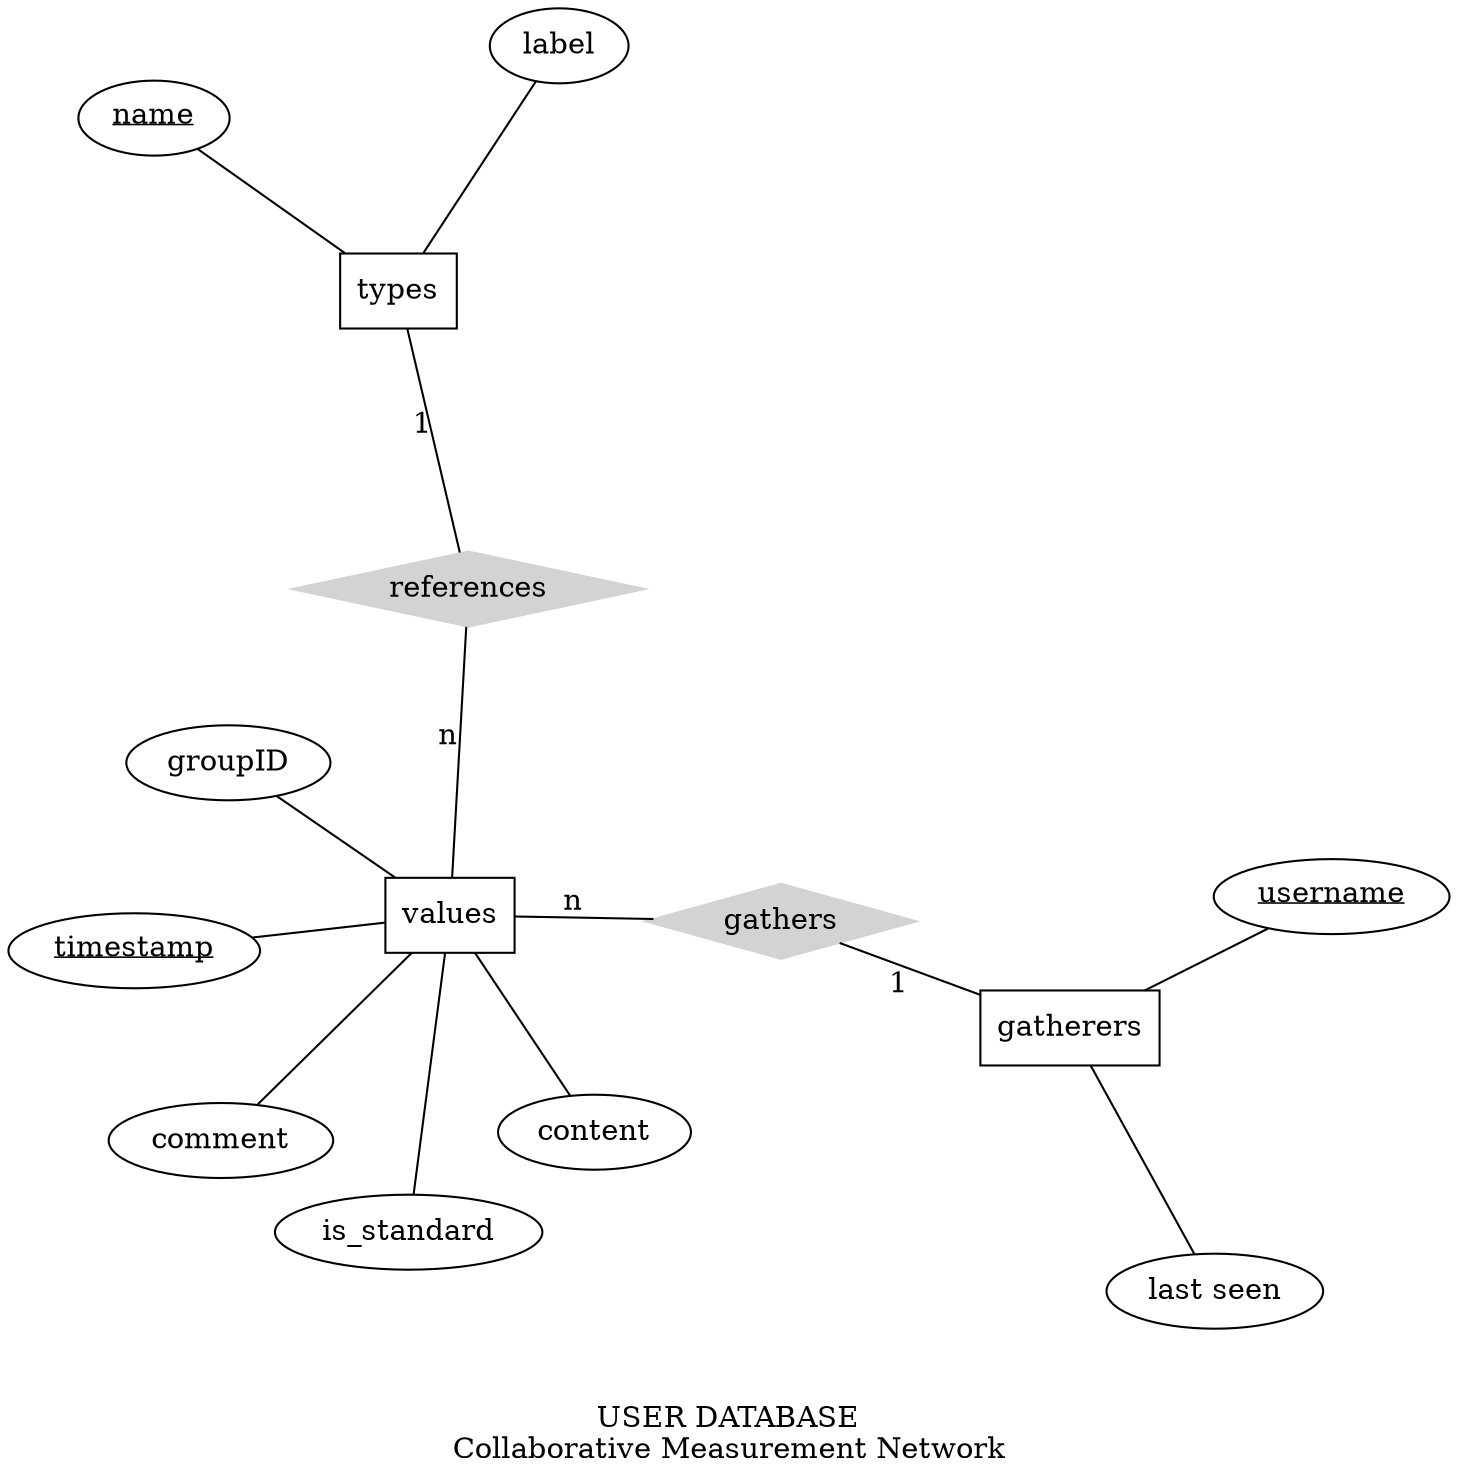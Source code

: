 graph ER {

  layout=neato;
   //overlap = scale;
   overlap = false;

  node [shape=box]; types; values; gatherers;

  node [shape=ellipse];  name0; username; label; comment; content; timestamp; status; is_standard; groupID;

  node [shape=diamond,style=filled,color=lightgrey] {"references"; "gathers"} 

  name0 -- types;
  label -- types;
  name0 [label=<<u>name</u>>];

  //name1 -- values;
  content -- values;
  is_standard -- values;
  timestamp -- values;
  comment -- values;
  //name1 [label=<<u>name</u>>];
  timestamp [label=<<u>timestamp</u>>];

  username -- gatherers;
  status -- gatherers;
  username [label=<<u>username</u>>];
  status [label="last seen"];
  groupID -- values;

 // types -- "classifies" [label="1",len=1.00];
 // values -- "classifies" [label="n",len=1.00];

  types -- "references" [label="1",len=1.00];
  values -- "references" [label="n",len=1.00];

  gatherers -- "gathers" [label="1",len=1.00];
  values -- "gathers" [label="n",len=1.00];

  label = "\n\nUSER DATABASE\nCollaborative Measurement Network";
  fontsize=14;
}
